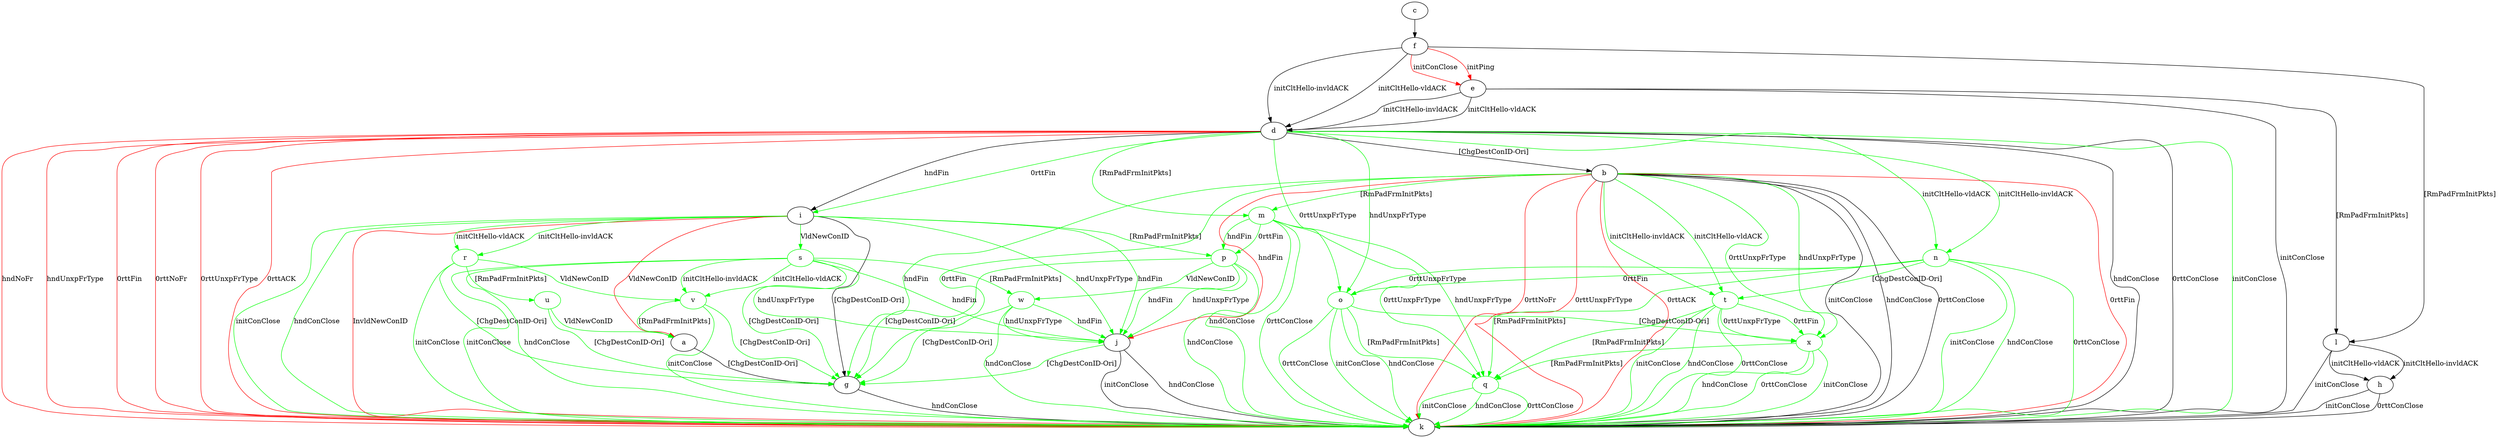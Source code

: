 digraph "" {
	a -> g	[key=0,
		label="[ChgDestConID-Ori] "];
	b -> g	[key=0,
		color=green,
		label="hndFin "];
	b -> g	[key=1,
		color=green,
		label="0rttFin "];
	b -> j	[key=0,
		color=red,
		label="hndFin "];
	b -> k	[key=0,
		label="initConClose "];
	b -> k	[key=1,
		label="hndConClose "];
	b -> k	[key=2,
		label="0rttConClose "];
	b -> k	[key=3,
		color=red,
		label="0rttFin "];
	b -> k	[key=4,
		color=red,
		label="0rttNoFr "];
	b -> k	[key=5,
		color=red,
		label="0rttUnxpFrType "];
	b -> k	[key=6,
		color=red,
		label="0rttACK "];
	m	[color=green];
	b -> m	[key=0,
		color=green,
		label="[RmPadFrmInitPkts] "];
	t	[color=green];
	b -> t	[key=0,
		color=green,
		label="initCltHello-vldACK "];
	b -> t	[key=1,
		color=green,
		label="initCltHello-invldACK "];
	x	[color=green];
	b -> x	[key=0,
		color=green,
		label="hndUnxpFrType "];
	b -> x	[key=1,
		color=green,
		label="0rttUnxpFrType "];
	c -> f	[key=0];
	d -> b	[key=0,
		label="[ChgDestConID-Ori] "];
	d -> i	[key=0,
		label="hndFin "];
	d -> i	[key=1,
		color=green,
		label="0rttFin "];
	d -> k	[key=0,
		label="hndConClose "];
	d -> k	[key=1,
		label="0rttConClose "];
	d -> k	[key=2,
		color=green,
		label="initConClose "];
	d -> k	[key=3,
		color=red,
		label="hndNoFr "];
	d -> k	[key=4,
		color=red,
		label="hndUnxpFrType "];
	d -> k	[key=5,
		color=red,
		label="0rttFin "];
	d -> k	[key=6,
		color=red,
		label="0rttNoFr "];
	d -> k	[key=7,
		color=red,
		label="0rttUnxpFrType "];
	d -> k	[key=8,
		color=red,
		label="0rttACK "];
	d -> m	[key=0,
		color=green,
		label="[RmPadFrmInitPkts] "];
	n	[color=green];
	d -> n	[key=0,
		color=green,
		label="initCltHello-vldACK "];
	d -> n	[key=1,
		color=green,
		label="initCltHello-invldACK "];
	o	[color=green];
	d -> o	[key=0,
		color=green,
		label="hndUnxpFrType "];
	d -> o	[key=1,
		color=green,
		label="0rttUnxpFrType "];
	e -> d	[key=0,
		label="initCltHello-vldACK "];
	e -> d	[key=1,
		label="initCltHello-invldACK "];
	e -> k	[key=0,
		label="initConClose "];
	e -> l	[key=0,
		label="[RmPadFrmInitPkts] "];
	f -> d	[key=0,
		label="initCltHello-vldACK "];
	f -> d	[key=1,
		label="initCltHello-invldACK "];
	f -> e	[key=0,
		color=red,
		label="initPing "];
	f -> e	[key=1,
		color=red,
		label="initConClose "];
	f -> l	[key=0,
		label="[RmPadFrmInitPkts] "];
	g -> k	[key=0,
		label="hndConClose "];
	h -> k	[key=0,
		label="initConClose "];
	h -> k	[key=1,
		label="0rttConClose "];
	i -> a	[key=0,
		color=red,
		label="VldNewConID "];
	i -> g	[key=0,
		label="[ChgDestConID-Ori] "];
	i -> j	[key=0,
		color=green,
		label="hndFin "];
	i -> j	[key=1,
		color=green,
		label="hndUnxpFrType "];
	i -> k	[key=0,
		color=green,
		label="initConClose "];
	i -> k	[key=1,
		color=green,
		label="hndConClose "];
	i -> k	[key=2,
		color=red,
		label="InvldNewConID "];
	p	[color=green];
	i -> p	[key=0,
		color=green,
		label="[RmPadFrmInitPkts] "];
	r	[color=green];
	i -> r	[key=0,
		color=green,
		label="initCltHello-vldACK "];
	i -> r	[key=1,
		color=green,
		label="initCltHello-invldACK "];
	s	[color=green];
	i -> s	[key=0,
		color=green,
		label="VldNewConID "];
	j -> g	[key=0,
		color=green,
		label="[ChgDestConID-Ori] "];
	j -> k	[key=0,
		label="initConClose "];
	j -> k	[key=1,
		label="hndConClose "];
	l -> h	[key=0,
		label="initCltHello-vldACK "];
	l -> h	[key=1,
		label="initCltHello-invldACK "];
	l -> k	[key=0,
		label="initConClose "];
	m -> k	[key=0,
		color=green,
		label="hndConClose "];
	m -> k	[key=1,
		color=green,
		label="0rttConClose "];
	m -> p	[key=0,
		color=green,
		label="hndFin "];
	m -> p	[key=1,
		color=green,
		label="0rttFin "];
	q	[color=green];
	m -> q	[key=0,
		color=green,
		label="hndUnxpFrType "];
	m -> q	[key=1,
		color=green,
		label="0rttUnxpFrType "];
	n -> k	[key=0,
		color=green,
		label="initConClose "];
	n -> k	[key=1,
		color=green,
		label="hndConClose "];
	n -> k	[key=2,
		color=green,
		label="0rttConClose "];
	n -> o	[key=0,
		color=green,
		label="0rttFin "];
	n -> o	[key=1,
		color=green,
		label="0rttUnxpFrType "];
	n -> q	[key=0,
		color=green,
		label="[RmPadFrmInitPkts] "];
	n -> t	[key=0,
		color=green,
		label="[ChgDestConID-Ori] "];
	o -> k	[key=0,
		color=green,
		label="initConClose "];
	o -> k	[key=1,
		color=green,
		label="hndConClose "];
	o -> k	[key=2,
		color=green,
		label="0rttConClose "];
	o -> q	[key=0,
		color=green,
		label="[RmPadFrmInitPkts] "];
	o -> x	[key=0,
		color=green,
		label="[ChgDestConID-Ori] "];
	p -> g	[key=0,
		color=green,
		label="[ChgDestConID-Ori] "];
	p -> j	[key=0,
		color=green,
		label="hndFin "];
	p -> j	[key=1,
		color=green,
		label="hndUnxpFrType "];
	p -> k	[key=0,
		color=green,
		label="hndConClose "];
	w	[color=green];
	p -> w	[key=0,
		color=green,
		label="VldNewConID "];
	q -> k	[key=0,
		color=green,
		label="initConClose "];
	q -> k	[key=1,
		color=green,
		label="hndConClose "];
	q -> k	[key=2,
		color=green,
		label="0rttConClose "];
	r -> g	[key=0,
		color=green,
		label="[ChgDestConID-Ori] "];
	r -> k	[key=0,
		color=green,
		label="initConClose "];
	u	[color=green];
	r -> u	[key=0,
		color=green,
		label="[RmPadFrmInitPkts] "];
	v	[color=green];
	r -> v	[key=0,
		color=green,
		label="VldNewConID "];
	s -> g	[key=0,
		color=green,
		label="[ChgDestConID-Ori] "];
	s -> j	[key=0,
		color=green,
		label="hndFin "];
	s -> j	[key=1,
		color=green,
		label="hndUnxpFrType "];
	s -> k	[key=0,
		color=green,
		label="initConClose "];
	s -> k	[key=1,
		color=green,
		label="hndConClose "];
	s -> v	[key=0,
		color=green,
		label="initCltHello-vldACK "];
	s -> v	[key=1,
		color=green,
		label="initCltHello-invldACK "];
	s -> w	[key=0,
		color=green,
		label="[RmPadFrmInitPkts] "];
	t -> k	[key=0,
		color=green,
		label="initConClose "];
	t -> k	[key=1,
		color=green,
		label="hndConClose "];
	t -> k	[key=2,
		color=green,
		label="0rttConClose "];
	t -> q	[key=0,
		color=green,
		label="[RmPadFrmInitPkts] "];
	t -> x	[key=0,
		color=green,
		label="0rttFin "];
	t -> x	[key=1,
		color=green,
		label="0rttUnxpFrType "];
	u -> a	[key=0,
		color=green,
		label="VldNewConID "];
	u -> g	[key=0,
		color=green,
		label="[ChgDestConID-Ori] "];
	v -> a	[key=0,
		color=green,
		label="[RmPadFrmInitPkts] "];
	v -> g	[key=0,
		color=green,
		label="[ChgDestConID-Ori] "];
	v -> k	[key=0,
		color=green,
		label="initConClose "];
	w -> g	[key=0,
		color=green,
		label="[ChgDestConID-Ori] "];
	w -> j	[key=0,
		color=green,
		label="hndFin "];
	w -> j	[key=1,
		color=green,
		label="hndUnxpFrType "];
	w -> k	[key=0,
		color=green,
		label="hndConClose "];
	x -> k	[key=0,
		color=green,
		label="initConClose "];
	x -> k	[key=1,
		color=green,
		label="hndConClose "];
	x -> k	[key=2,
		color=green,
		label="0rttConClose "];
	x -> q	[key=0,
		color=green,
		label="[RmPadFrmInitPkts] "];
}
